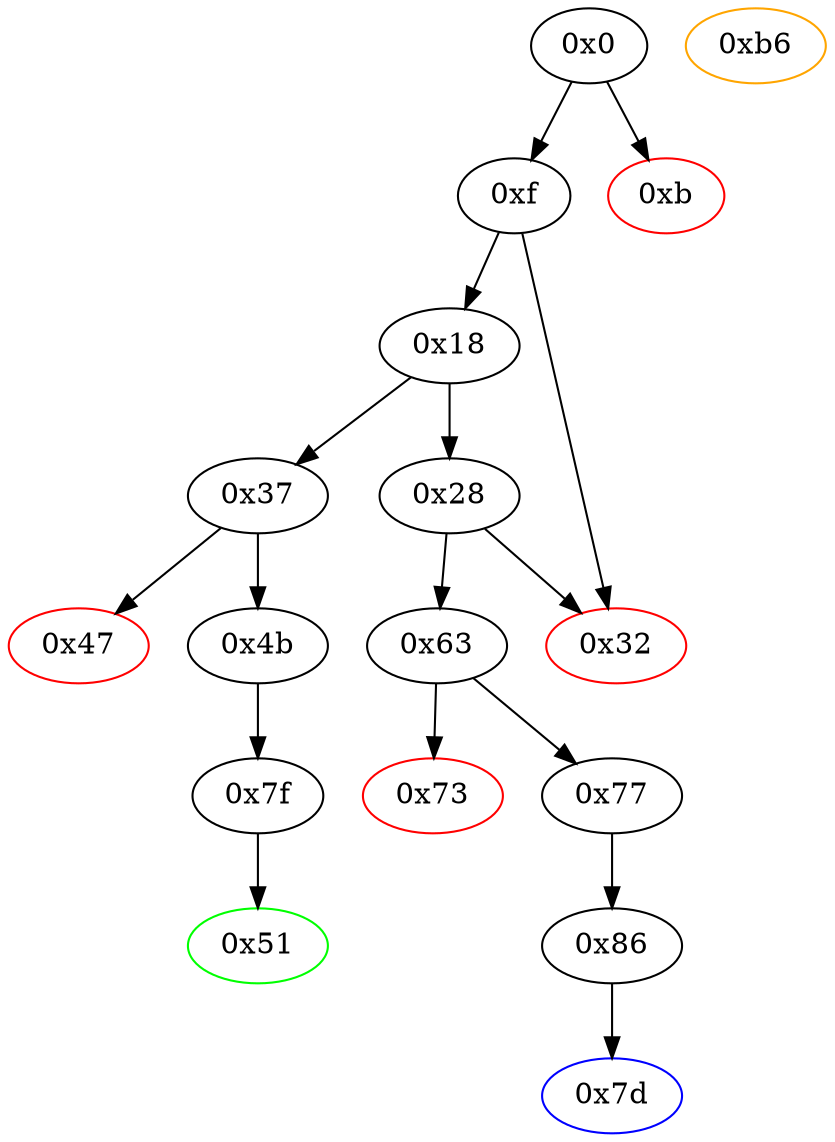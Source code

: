 strict digraph "" {
"0x51" [color=green, fillcolor=white, id="0x51", style=filled, tooltip="Block 0x51\n[0x51:0x62]\n---\nPredecessors: [0x7f]\nSuccessors: []\n---\n0x51 JUMPDEST\n0x52 PUSH1 0x40\n0x54 DUP1\n0x55 MLOAD\n0x56 SWAP2\n0x57 DUP3\n0x58 MSTORE\n0x59 MLOAD\n0x5a SWAP1\n0x5b DUP2\n0x5c SWAP1\n0x5d SUB\n0x5e PUSH1 0x20\n0x60 ADD\n0x61 SWAP1\n0x62 RETURN\n---\n0x51: JUMPDEST \n0x52: V32 = 0x40\n0x55: V33 = M[0x40]\n0x58: M[V33] = V51\n0x59: V34 = M[0x40]\n0x5d: V35 = SUB V33 V34\n0x5e: V36 = 0x20\n0x60: V37 = ADD 0x20 V35\n0x62: RETURN V34 V37\n---\nEntry stack: [V13, V51]\nStack pops: 1\nStack additions: []\nExit stack: [V13]\n\nDef sites:\nV13: {0x18.0x1d}\nV51: {0x7f.0x83}\n"];
"0xb6" [color=orange, fillcolor=white, id="0xb6", style=filled, tooltip="Block 0xb6\n[0xb6:0xea]\n---\nPredecessors: []\nSuccessors: []\n---\n0xb6 INVALID\n0xb7 LOG2\n0xb8 PUSH6 0x627a7a723058\n0xbf SHA3\n0xc0 EXTCODESIZE\n0xc1 PUSH3 0x295a01\n0xc5 MISSING 0xf9\n0xc6 PUSH3 0xb17df6\n0xca MISSING 0xc9\n0xcb MISSING 0x4d\n0xcc MISSING 0x2f\n0xcd MULMOD\n0xce SWAP15\n0xcf SWAP2\n0xd0 MISSING 0x46\n0xd1 CALLCODE\n0xd2 GT\n0xd3 MISSING 0xcb\n0xd4 SUB\n0xd5 MISSING 0xdf\n0xd6 DUP9\n0xd7 EQ\n0xd8 MISSING 0x28\n0xd9 LOG4\n0xda MSTORE8\n0xdb PUSH13 0xe3d6551964736f6c634300050a\n0xe9 STOP\n0xea ORIGIN\n---\n0xb6: INVALID \n0xb7: LOG S0 S1 S2 S3\n0xb8: V56 = 0x627a7a723058\n0xbf: V57 = SHA3 0x627a7a723058 S4\n0xc0: V58 = EXTCODESIZE V57\n0xc1: V59 = 0x295a01\n0xc5: MISSING 0xf9\n0xc6: V60 = 0xb17df6\n0xca: MISSING 0xc9\n0xcb: MISSING 0x4d\n0xcc: MISSING 0x2f\n0xcd: V61 = MULMOD S0 S1 S2\n0xd0: MISSING 0x46\n0xd1: V62 = CALLCODE S0 S1 S2 S3 S4 S5 S6\n0xd2: V63 = GT V62 S7\n0xd3: MISSING 0xcb\n0xd4: V64 = SUB S0 S1\n0xd5: MISSING 0xdf\n0xd7: V65 = EQ S8 S0\n0xd8: MISSING 0x28\n0xd9: LOG S0 S1 S2 S3 S4 S5\n0xda: M8[S6] = S7\n0xdb: V66 = 0xe3d6551964736f6c634300050a\n0xe9: STOP \n0xea: V67 = ORIGIN\n---\nEntry stack: []\nStack pops: 0\nStack additions: [0x295a01, V58, 0xb17df6, S4, S3, S17, S5, S6, S7, S8, S9, S10, S11, S12, S13, S14, S15, S16, V61, V63, V64, V65, S1, S2, S3, S4, S5, S6, S7, S8, 0xe3d6551964736f6c634300050a, V67]\nExit stack: []\n\nDef sites:\n"];
"0x86" [fillcolor=white, id="0x86", style=filled, tooltip="Block 0x86\n[0x86:0xb5]\n---\nPredecessors: [0x77]\nSuccessors: [0x7d]\n---\n0x86 JUMPDEST\n0x87 PUSH1 0x0\n0x89 DUP2\n0x8a DUP2\n0x8b SSTORE\n0x8c PUSH1 0x40\n0x8e MLOAD\n0x8f DUP3\n0x90 SWAP2\n0x91 PUSH32 0x3b067c1e03266443043e8294f63e30f0b5993b02642ff3a10c9a69bf2385ab4\n0xb2 SWAP2\n0xb3 LOG2\n0xb4 POP\n0xb5 JUMP\n---\n0x86: JUMPDEST \n0x87: V52 = 0x0\n0x8b: S[0x0] = V47\n0x8c: V53 = 0x40\n0x8e: V54 = M[0x40]\n0x91: V55 = 0x3b067c1e03266443043e8294f63e30f0b5993b02642ff3a10c9a69bf2385ab4\n0xb3: LOG V54 0x0 0x3b067c1e03266443043e8294f63e30f0b5993b02642ff3a10c9a69bf2385ab4 V47\n0xb5: JUMP 0x7d\n---\nEntry stack: [V13, 0x7d, V47]\nStack pops: 2\nStack additions: []\nExit stack: [V13]\n\nDef sites:\nV13: {0x18.0x1d}\n0x7d: {0x63.0x64}\nV47: {0x77.0x79}\n"];
"0x77" [fillcolor=white, id="0x77", style=filled, tooltip="Block 0x77\n[0x77:0x7c]\n---\nPredecessors: [0x63]\nSuccessors: [0x86]\n---\n0x77 JUMPDEST\n0x78 POP\n0x79 CALLDATALOAD\n0x7a PUSH1 0x86\n0x7c JUMP\n---\n0x77: JUMPDEST \n0x79: V47 = CALLDATALOAD 0x4\n0x7a: V48 = 0x86\n0x7c: JUMP 0x86\n---\nEntry stack: [V13, 0x7d, 0x4, V41]\nStack pops: 2\nStack additions: [V47]\nExit stack: [V13, 0x7d, V47]\n\nDef sites:\nV13: {0x18.0x1d}\n0x7d: {0x63.0x64}\n0x4: {0x63.0x66}\nV41: {0x63.0x6a}\n"];
"0xf" [fillcolor=white, id="0xf", style=filled, tooltip="Block 0xf\n[0xf:0x17]\n---\nPredecessors: [0x0]\nSuccessors: [0x18, 0x32]\n---\n0xf JUMPDEST\n0x10 POP\n0x11 PUSH1 0x4\n0x13 CALLDATASIZE\n0x14 LT\n0x15 PUSH1 0x32\n0x17 JUMPI\n---\n0xf: JUMPDEST \n0x11: V6 = 0x4\n0x13: V7 = CALLDATASIZE\n0x14: V8 = LT V7 0x4\n0x15: V9 = 0x32\n0x17: JUMPI 0x32 V8\n---\nEntry stack: [V2]\nStack pops: 1\nStack additions: []\nExit stack: []\n\nDef sites:\nV2: {0x0.0x5}\n"];
"0x7f" [fillcolor=white, id="0x7f", style=filled, tooltip="Block 0x7f\n[0x7f:0x85]\n---\nPredecessors: [0x4b]\nSuccessors: [0x51]\n---\n0x7f JUMPDEST\n0x80 PUSH1 0x0\n0x82 SLOAD\n0x83 MUL\n0x84 SWAP1\n0x85 JUMP\n---\n0x7f: JUMPDEST \n0x80: V49 = 0x0\n0x82: V50 = S[0x0]\n0x83: V51 = MUL V50 V30\n0x85: JUMP 0x51\n---\nEntry stack: [V13, 0x51, V30]\nStack pops: 2\nStack additions: [V51]\nExit stack: [V13, V51]\n\nDef sites:\nV13: {0x18.0x1d}\n0x51: {0x37.0x38}\nV30: {0x4b.0x4d}\n"];
"0x63" [fillcolor=white, id="0x63", style=filled, tooltip="Block 0x63\n[0x63:0x72]\n---\nPredecessors: [0x28]\nSuccessors: [0x73, 0x77]\n---\n0x63 JUMPDEST\n0x64 PUSH1 0x7d\n0x66 PUSH1 0x4\n0x68 DUP1\n0x69 CALLDATASIZE\n0x6a SUB\n0x6b PUSH1 0x20\n0x6d DUP2\n0x6e LT\n0x6f ISZERO\n0x70 PUSH1 0x77\n0x72 JUMPI\n---\n0x63: JUMPDEST \n0x64: V38 = 0x7d\n0x66: V39 = 0x4\n0x69: V40 = CALLDATASIZE\n0x6a: V41 = SUB V40 0x4\n0x6b: V42 = 0x20\n0x6e: V43 = LT V41 0x20\n0x6f: V44 = ISZERO V43\n0x70: V45 = 0x77\n0x72: JUMPI 0x77 V44\n---\nEntry stack: [V13]\nStack pops: 0\nStack additions: [0x7d, 0x4, V41]\nExit stack: [V13, 0x7d, 0x4, V41]\n\nDef sites:\nV13: {0x18.0x1d}\n"];
"0x7d" [color=blue, fillcolor=white, id="0x7d", style=filled, tooltip="Block 0x7d\n[0x7d:0x7e]\n---\nPredecessors: [0x86]\nSuccessors: []\n---\n0x7d JUMPDEST\n0x7e STOP\n---\n0x7d: JUMPDEST \n0x7e: STOP \n---\nEntry stack: [V13]\nStack pops: 0\nStack additions: []\nExit stack: [V13]\n\nDef sites:\nV13: {0x18.0x1d}\n"];
"0x47" [color=red, fillcolor=white, id="0x47", style=filled, tooltip="Block 0x47\n[0x47:0x4a]\n---\nPredecessors: [0x37]\nSuccessors: []\n---\n0x47 PUSH1 0x0\n0x49 DUP1\n0x4a REVERT\n---\n0x47: V29 = 0x0\n0x4a: REVERT 0x0 0x0\n---\nEntry stack: [V13, 0x51, 0x4, V24]\nStack pops: 0\nStack additions: []\nExit stack: [V13, 0x51, 0x4, V24]\n\nDef sites:\nV13: {0x18.0x1d}\n0x51: {0x37.0x38}\n0x4: {0x37.0x3a}\nV24: {0x37.0x3e}\n"];
"0x18" [fillcolor=white, id="0x18", style=filled, tooltip="Block 0x18\n[0x18:0x27]\n---\nPredecessors: [0xf]\nSuccessors: [0x28, 0x37]\n---\n0x18 PUSH1 0x0\n0x1a CALLDATALOAD\n0x1b PUSH1 0xe0\n0x1d SHR\n0x1e DUP1\n0x1f PUSH4 0x1df4f144\n0x24 EQ\n0x25 PUSH1 0x37\n0x27 JUMPI\n---\n0x18: V10 = 0x0\n0x1a: V11 = CALLDATALOAD 0x0\n0x1b: V12 = 0xe0\n0x1d: V13 = SHR 0xe0 V11\n0x1f: V14 = 0x1df4f144\n0x24: V15 = EQ 0x1df4f144 V13\n0x25: V16 = 0x37\n0x27: JUMPI 0x37 V15\n---\nEntry stack: []\nStack pops: 0\nStack additions: [V13]\nExit stack: [V13]\n\nDef sites:\n"];
"0x32" [color=red, fillcolor=white, id="0x32", style=filled, tooltip="Block 0x32\n[0x32:0x36]\n---\nPredecessors: [0xf, 0x28]\nSuccessors: []\n---\n0x32 JUMPDEST\n0x33 PUSH1 0x0\n0x35 DUP1\n0x36 REVERT\n---\n0x32: JUMPDEST \n0x33: V20 = 0x0\n0x36: REVERT 0x0 0x0\n---\nEntry stack: [V13]\nStack pops: 0\nStack additions: []\nExit stack: [V13]\n\nDef sites:\nV13: {0x18.0x1d}\n"];
"0x4b" [fillcolor=white, id="0x4b", style=filled, tooltip="Block 0x4b\n[0x4b:0x50]\n---\nPredecessors: [0x37]\nSuccessors: [0x7f]\n---\n0x4b JUMPDEST\n0x4c POP\n0x4d CALLDATALOAD\n0x4e PUSH1 0x7f\n0x50 JUMP\n---\n0x4b: JUMPDEST \n0x4d: V30 = CALLDATALOAD 0x4\n0x4e: V31 = 0x7f\n0x50: JUMP 0x7f\n---\nEntry stack: [V13, 0x51, 0x4, V24]\nStack pops: 2\nStack additions: [V30]\nExit stack: [V13, 0x51, V30]\n\nDef sites:\nV13: {0x18.0x1d}\n0x51: {0x37.0x38}\n0x4: {0x37.0x3a}\nV24: {0x37.0x3e}\n"];
"0x28" [fillcolor=white, id="0x28", style=filled, tooltip="Block 0x28\n[0x28:0x31]\n---\nPredecessors: [0x18]\nSuccessors: [0x32, 0x63]\n---\n0x28 DUP1\n0x29 PUSH4 0x204bfe50\n0x2e EQ\n0x2f PUSH1 0x63\n0x31 JUMPI\n---\n0x29: V17 = 0x204bfe50\n0x2e: V18 = EQ 0x204bfe50 V13\n0x2f: V19 = 0x63\n0x31: JUMPI 0x63 V18\n---\nEntry stack: [V13]\nStack pops: 1\nStack additions: [S0]\nExit stack: [V13]\n\nDef sites:\nV13: {0x18.0x1d}\n"];
"0x37" [fillcolor=white, id="0x37", style=filled, tooltip="Block 0x37\n[0x37:0x46]\n---\nPredecessors: [0x18]\nSuccessors: [0x47, 0x4b]\n---\n0x37 JUMPDEST\n0x38 PUSH1 0x51\n0x3a PUSH1 0x4\n0x3c DUP1\n0x3d CALLDATASIZE\n0x3e SUB\n0x3f PUSH1 0x20\n0x41 DUP2\n0x42 LT\n0x43 ISZERO\n0x44 PUSH1 0x4b\n0x46 JUMPI\n---\n0x37: JUMPDEST \n0x38: V21 = 0x51\n0x3a: V22 = 0x4\n0x3d: V23 = CALLDATASIZE\n0x3e: V24 = SUB V23 0x4\n0x3f: V25 = 0x20\n0x42: V26 = LT V24 0x20\n0x43: V27 = ISZERO V26\n0x44: V28 = 0x4b\n0x46: JUMPI 0x4b V27\n---\nEntry stack: [V13]\nStack pops: 0\nStack additions: [0x51, 0x4, V24]\nExit stack: [V13, 0x51, 0x4, V24]\n\nDef sites:\nV13: {0x18.0x1d}\n"];
"0x73" [color=red, fillcolor=white, id="0x73", style=filled, tooltip="Block 0x73\n[0x73:0x76]\n---\nPredecessors: [0x63]\nSuccessors: []\n---\n0x73 PUSH1 0x0\n0x75 DUP1\n0x76 REVERT\n---\n0x73: V46 = 0x0\n0x76: REVERT 0x0 0x0\n---\nEntry stack: [V13, 0x7d, 0x4, V41]\nStack pops: 0\nStack additions: []\nExit stack: [V13, 0x7d, 0x4, V41]\n\nDef sites:\nV13: {0x18.0x1d}\n0x7d: {0x63.0x64}\n0x4: {0x63.0x66}\nV41: {0x63.0x6a}\n"];
"0xb" [color=red, fillcolor=white, id="0xb", style=filled, tooltip="Block 0xb\n[0xb:0xe]\n---\nPredecessors: [0x0]\nSuccessors: []\n---\n0xb PUSH1 0x0\n0xd DUP1\n0xe REVERT\n---\n0xb: V5 = 0x0\n0xe: REVERT 0x0 0x0\n---\nEntry stack: [V2]\nStack pops: 0\nStack additions: []\nExit stack: [V2]\n\nDef sites:\nV2: {0x0.0x5}\n"];
"0x0" [fillcolor=white, id="0x0", style=filled, tooltip="Block 0x0\n[0x0:0xa]\n---\nPredecessors: []\nSuccessors: [0xb, 0xf]\n---\n0x0 PUSH1 0x80\n0x2 PUSH1 0x40\n0x4 MSTORE\n0x5 CALLVALUE\n0x6 DUP1\n0x7 ISZERO\n0x8 PUSH1 0xf\n0xa JUMPI\n---\n0x0: V0 = 0x80\n0x2: V1 = 0x40\n0x4: M[0x40] = 0x80\n0x5: V2 = CALLVALUE\n0x7: V3 = ISZERO V2\n0x8: V4 = 0xf\n0xa: JUMPI 0xf V3\n---\nEntry stack: []\nStack pops: 0\nStack additions: [V2]\nExit stack: [V2]\n\nDef sites:\n"];
"0x86" -> "0x7d";
"0x77" -> "0x86";
"0xf" -> "0x18";
"0xf" -> "0x32";
"0x7f" -> "0x51";
"0x63" -> "0x73";
"0x63" -> "0x77";
"0x18" -> "0x28";
"0x18" -> "0x37";
"0x4b" -> "0x7f";
"0x28" -> "0x63";
"0x28" -> "0x32";
"0x37" -> "0x47";
"0x37" -> "0x4b";
"0x0" -> "0xb";
"0x0" -> "0xf";
}
